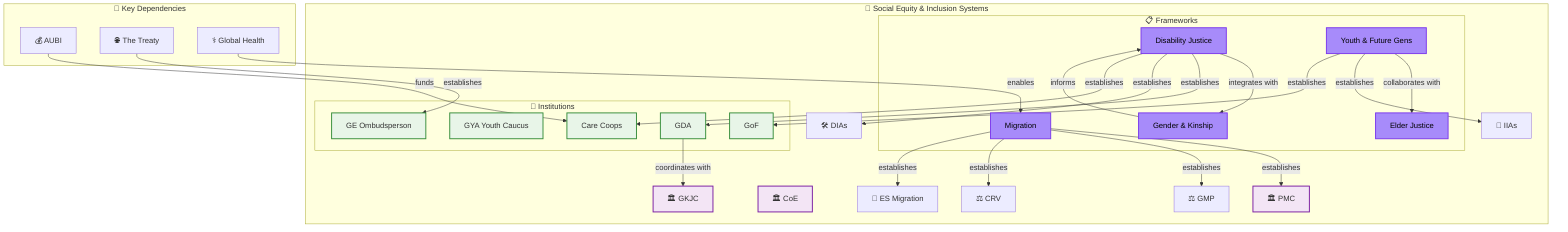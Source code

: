 graph TD
    %% Social Equity & Inclusion Systems Cluster Map
    %% Generated from GGF Master Schema
    
    subgraph EXT["🔗 Key Dependencies"]
        direction LR
        framework_aubi["💰 AUBI"]
        framework_treaty["🌐 The Treaty"]
        framework_global_health["⚕️ Global Health"]
    end

    subgraph MAIN["🎯 Social Equity & Inclusion Systems"]
        direction TB
        subgraph FRAMEWORK["📋 Frameworks"]
            framework_disability["Disability Justice"]
            framework_gender["Gender & Kinship"]
            framework_youth["Youth & Future Gens"]
            framework_elder["Elder Justice"]
            framework_migration["Migration"]
        end
        council_gkjc["🏛️ GKJC"]
        council_coe["🏛️ CoE"]
        council_pmc["🏛️ PMC"]
        subgraph INSTITUTION["🏢 Institutions"]
            institution_gda["GDA"]
            institution_gya["GYA Youth Caucus"]
            institution_care_coops["Care Coops"]
            institution_gof["GoF"]
            institution_ge_ombudsperson["GE Ombudsperson"]
        end
        tool_dia["🛠️ DIAs"]
        process_iia["🔄 IIAs"]
        process_es_migration["🔄 ES Migration"]
        protocol_gmp["⚖️ GMP"]
        protocol_crv["⚖️ CRV"]
    end

    %% External dependencies
    framework_aubi -->|"funds"| institution_care_coops
    framework_treaty -->|"establishes"| institution_ge_ombudsperson
    framework_global_health -->|"enables"| framework_migration

    %% Internal cluster relationships
    framework_youth -->|"collaborates with"| framework_elder
    framework_disability -->|"integrates with"| framework_gender
    framework_gender -->|"informs"| framework_disability
    institution_gda -->|"coordinates with"| council_gkjc
    framework_disability -->|"establishes"| institution_gda
    framework_disability -->|"establishes"| tool_dia
    framework_disability -->|"establishes"| institution_care_coops
    framework_youth -->|"establishes"| process_iia
    framework_youth -->|"establishes"| institution_gof
    framework_migration -->|"establishes"| council_pmc
    framework_migration -->|"establishes"| protocol_gmp
    framework_migration -->|"establishes"| protocol_crv
    framework_migration -->|"establishes"| process_es_migration

    %% Entity type styling (with tier colors for frameworks)
    classDef framework fill:#e3f2fd,stroke:#1976d2,stroke-width:2px
    classDef council fill:#f3e5f5,stroke:#7b1fa2,stroke-width:2px
    classDef institution fill:#e8f5e8,stroke:#388e3c,stroke-width:2px
    classDef mechanism fill:#fff3e0,stroke:#f57c00,stroke-width:2px
    classDef external fill:#fafafa,stroke:#666,stroke-width:1px,stroke-dasharray: 5 5
    
    %% Tier-based colors for frameworks (matching website CSS)
    classDef tier0 fill:#fbbf24,stroke:#d97706,stroke-width:3px,color:#000
    classDef tier1 fill:#60a5fa,stroke:#2563eb,stroke-width:2px,color:#000
    classDef tier2 fill:#34d399,stroke:#059669,stroke-width:2px,color:#000
    classDef tier3 fill:#a78bfa,stroke:#7c3aed,stroke-width:2px,color:#000
    classDef tier4 fill:#f472b6,stroke:#db2777,stroke-width:2px,color:#000
    class framework_disability,framework_gender,framework_youth,framework_elder,framework_migration tier3
    class council_gkjc,council_coe,council_pmc council
    class institution_gda,institution_gya,institution_care_coops,institution_gof,institution_ge_ombudsperson institution